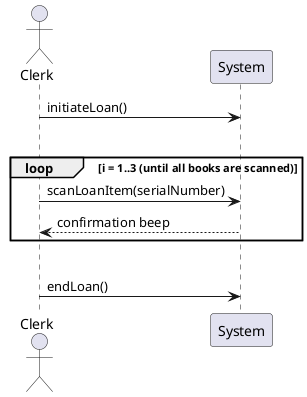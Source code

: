 @startuml

actor Clerk
participant System

Clerk -> System: initiateLoan()
|||
loop i = 1..3 (until all books are scanned)
    Clerk -> System: scanLoanItem(serialNumber)
    Clerk <-- System: confirmation beep
end
|||
Clerk -> System: endLoan()
@enduml